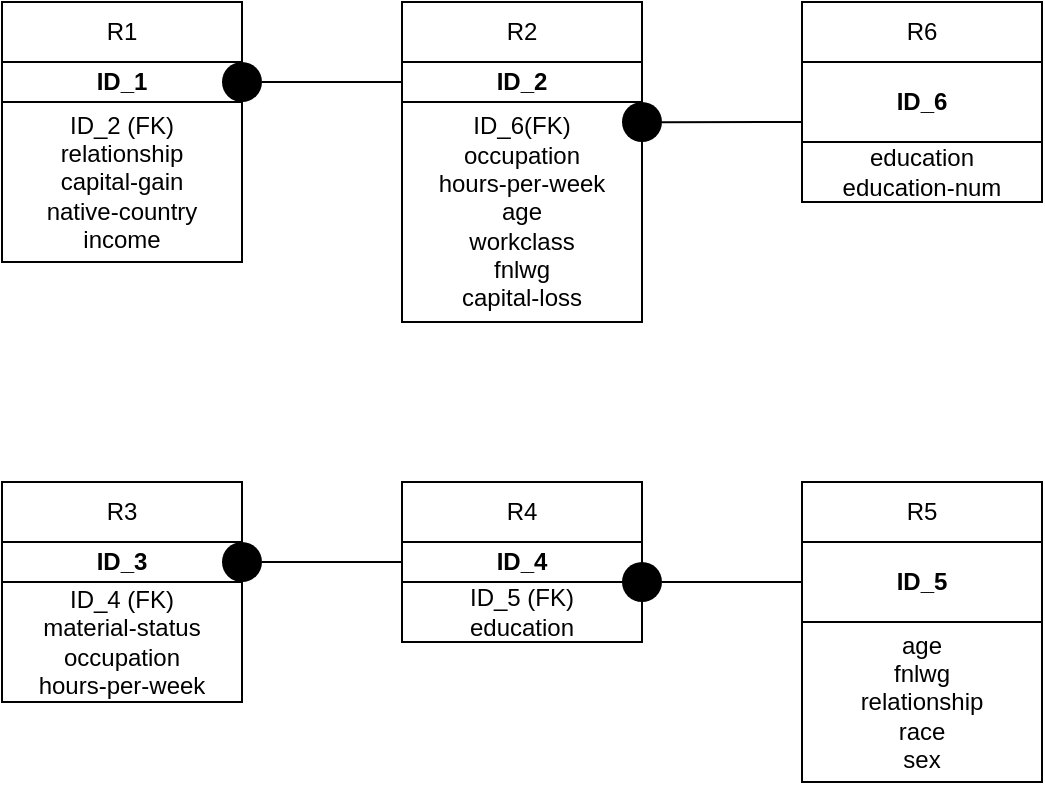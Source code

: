<mxfile version="18.0.6" type="device"><diagram id="sCl275IMkhDFbC4ClYsL" name="Страница 1"><mxGraphModel dx="1422" dy="865" grid="1" gridSize="10" guides="1" tooltips="1" connect="1" arrows="1" fold="1" page="1" pageScale="1" pageWidth="827" pageHeight="1169" math="0" shadow="0"><root><mxCell id="0"/><mxCell id="1" parent="0"/><mxCell id="AD7knire_ckkSKzfXJ-e-8" value="R1" style="rounded=0;whiteSpace=wrap;html=1;" parent="1" vertex="1"><mxGeometry x="160" y="160" width="120" height="30" as="geometry"/></mxCell><mxCell id="AD7knire_ckkSKzfXJ-e-9" value="&lt;b&gt;ID_1&lt;br&gt;&lt;/b&gt;" style="rounded=0;whiteSpace=wrap;html=1;" parent="1" vertex="1"><mxGeometry x="160" y="190" width="120" height="20" as="geometry"/></mxCell><mxCell id="AD7knire_ckkSKzfXJ-e-10" value="R2" style="rounded=0;whiteSpace=wrap;html=1;" parent="1" vertex="1"><mxGeometry x="360" y="160" width="120" height="30" as="geometry"/></mxCell><mxCell id="AD7knire_ckkSKzfXJ-e-11" value="&lt;b&gt;ID_2&lt;/b&gt;&lt;b&gt;&lt;br&gt;&lt;/b&gt;" style="rounded=0;whiteSpace=wrap;html=1;" parent="1" vertex="1"><mxGeometry x="360" y="190" width="120" height="20" as="geometry"/></mxCell><mxCell id="AD7knire_ckkSKzfXJ-e-12" value="R3" style="rounded=0;whiteSpace=wrap;html=1;" parent="1" vertex="1"><mxGeometry x="160" y="400" width="120" height="30" as="geometry"/></mxCell><mxCell id="AD7knire_ckkSKzfXJ-e-13" value="&lt;b&gt;ID_3&lt;br&gt;&lt;/b&gt;" style="rounded=0;whiteSpace=wrap;html=1;" parent="1" vertex="1"><mxGeometry x="160" y="430" width="120" height="20" as="geometry"/></mxCell><mxCell id="AD7knire_ckkSKzfXJ-e-14" value="R4" style="rounded=0;whiteSpace=wrap;html=1;" parent="1" vertex="1"><mxGeometry x="360" y="400" width="120" height="30" as="geometry"/></mxCell><mxCell id="AD7knire_ckkSKzfXJ-e-15" value="&lt;b&gt;ID_4&lt;br&gt;&lt;/b&gt;" style="rounded=0;whiteSpace=wrap;html=1;" parent="1" vertex="1"><mxGeometry x="360" y="430" width="120" height="20" as="geometry"/></mxCell><mxCell id="AD7knire_ckkSKzfXJ-e-16" value="R5" style="rounded=0;whiteSpace=wrap;html=1;" parent="1" vertex="1"><mxGeometry x="560" y="400" width="120" height="30" as="geometry"/></mxCell><mxCell id="AD7knire_ckkSKzfXJ-e-17" value="&lt;b&gt;ID_5&lt;/b&gt;" style="rounded=0;whiteSpace=wrap;html=1;" parent="1" vertex="1"><mxGeometry x="560" y="430" width="120" height="40" as="geometry"/></mxCell><mxCell id="AD7knire_ckkSKzfXJ-e-18" value="R6" style="rounded=0;whiteSpace=wrap;html=1;" parent="1" vertex="1"><mxGeometry x="560" y="160" width="120" height="30" as="geometry"/></mxCell><mxCell id="AD7knire_ckkSKzfXJ-e-19" value="&lt;b&gt;ID_6&lt;/b&gt;" style="rounded=0;whiteSpace=wrap;html=1;" parent="1" vertex="1"><mxGeometry x="560" y="190" width="120" height="40" as="geometry"/></mxCell><mxCell id="br7Q2GoqJjyEPAtfvB6Z-3" value="" style="ellipse;fillColor=#000000;strokeColor=none;" parent="1" vertex="1"><mxGeometry x="270" y="430" width="20" height="20" as="geometry"/></mxCell><mxCell id="br7Q2GoqJjyEPAtfvB6Z-19" value="ID_6(FK)&lt;br&gt;occupation&lt;br&gt;hours-per-week&lt;br&gt;age&lt;br&gt;workclass&lt;br&gt;fnlwg&lt;br&gt;capital-loss" style="rounded=0;whiteSpace=wrap;html=1;" parent="1" vertex="1"><mxGeometry x="360" y="210" width="120" height="110" as="geometry"/></mxCell><mxCell id="br7Q2GoqJjyEPAtfvB6Z-20" value="education&lt;br&gt;&lt;span style=&quot;&quot;&gt;education-num&lt;/span&gt;" style="rounded=0;whiteSpace=wrap;html=1;" parent="1" vertex="1"><mxGeometry x="560" y="230" width="120" height="30" as="geometry"/></mxCell><mxCell id="br7Q2GoqJjyEPAtfvB6Z-21" value="ID_5 (FK)&lt;br&gt;education" style="rounded=0;whiteSpace=wrap;html=1;" parent="1" vertex="1"><mxGeometry x="360" y="450" width="120" height="30" as="geometry"/></mxCell><mxCell id="br7Q2GoqJjyEPAtfvB6Z-22" value="age&lt;br&gt;fnlwg&lt;br&gt;relationship&lt;br&gt;race&lt;br&gt;&lt;span style=&quot;&quot;&gt;sex&lt;/span&gt;" style="rounded=0;whiteSpace=wrap;html=1;" parent="1" vertex="1"><mxGeometry x="560" y="470" width="120" height="80" as="geometry"/></mxCell><mxCell id="br7Q2GoqJjyEPAtfvB6Z-23" value="ID_4 (FK)&lt;br&gt;&lt;span style=&quot;&quot;&gt;material-status&lt;br&gt;&lt;/span&gt;occupation&lt;br&gt;hours-per-week&lt;span style=&quot;&quot;&gt;&lt;br&gt;&lt;/span&gt;" style="rounded=0;whiteSpace=wrap;html=1;" parent="1" vertex="1"><mxGeometry x="160" y="450" width="120" height="60" as="geometry"/></mxCell><mxCell id="br7Q2GoqJjyEPAtfvB6Z-24" value="" style="ellipse;fillColor=#000000;strokeColor=none;" parent="1" vertex="1"><mxGeometry x="270" y="190" width="20" height="20" as="geometry"/></mxCell><mxCell id="br7Q2GoqJjyEPAtfvB6Z-28" value="" style="endArrow=none;html=1;rounded=0;entryX=0;entryY=0.5;entryDx=0;entryDy=0;" parent="1" source="br7Q2GoqJjyEPAtfvB6Z-24" target="AD7knire_ckkSKzfXJ-e-11" edge="1"><mxGeometry width="50" height="50" relative="1" as="geometry"><mxPoint x="310" y="300" as="sourcePoint"/><mxPoint x="360" y="250" as="targetPoint"/></mxGeometry></mxCell><mxCell id="br7Q2GoqJjyEPAtfvB6Z-29" value="" style="ellipse;fillColor=#000000;strokeColor=none;" parent="1" vertex="1"><mxGeometry x="470" y="210" width="20" height="20" as="geometry"/></mxCell><mxCell id="br7Q2GoqJjyEPAtfvB6Z-31" value="" style="ellipse;fillColor=#000000;strokeColor=none;" parent="1" vertex="1"><mxGeometry x="470" y="440" width="20" height="20" as="geometry"/></mxCell><mxCell id="br7Q2GoqJjyEPAtfvB6Z-32" value="" style="endArrow=none;html=1;rounded=0;entryX=0;entryY=0.5;entryDx=0;entryDy=0;" parent="1" source="br7Q2GoqJjyEPAtfvB6Z-31" target="AD7knire_ckkSKzfXJ-e-17" edge="1"><mxGeometry width="50" height="50" relative="1" as="geometry"><mxPoint x="500" y="520" as="sourcePoint"/><mxPoint x="550" y="470" as="targetPoint"/></mxGeometry></mxCell><mxCell id="br7Q2GoqJjyEPAtfvB6Z-33" value="" style="endArrow=none;html=1;rounded=0;exitX=0;exitY=0.75;exitDx=0;exitDy=0;" parent="1" source="AD7knire_ckkSKzfXJ-e-19" target="br7Q2GoqJjyEPAtfvB6Z-29" edge="1"><mxGeometry width="50" height="50" relative="1" as="geometry"><mxPoint x="440" y="320" as="sourcePoint"/><mxPoint x="490" y="270" as="targetPoint"/></mxGeometry></mxCell><mxCell id="j9xIONm9NJOq-0qh-YbQ-1" value="" style="endArrow=none;html=1;rounded=0;entryX=0;entryY=0.5;entryDx=0;entryDy=0;" parent="1" source="br7Q2GoqJjyEPAtfvB6Z-3" target="AD7knire_ckkSKzfXJ-e-15" edge="1"><mxGeometry width="50" height="50" relative="1" as="geometry"><mxPoint x="500" y="460" as="sourcePoint"/><mxPoint x="570" y="460" as="targetPoint"/></mxGeometry></mxCell><mxCell id="j9xIONm9NJOq-0qh-YbQ-2" value="ID_2 (FK)&lt;br&gt;relationship&lt;br&gt;capital-gain&lt;br&gt;native-country&lt;br&gt;income" style="rounded=0;whiteSpace=wrap;html=1;" parent="1" vertex="1"><mxGeometry x="160" y="210" width="120" height="80" as="geometry"/></mxCell></root></mxGraphModel></diagram></mxfile>